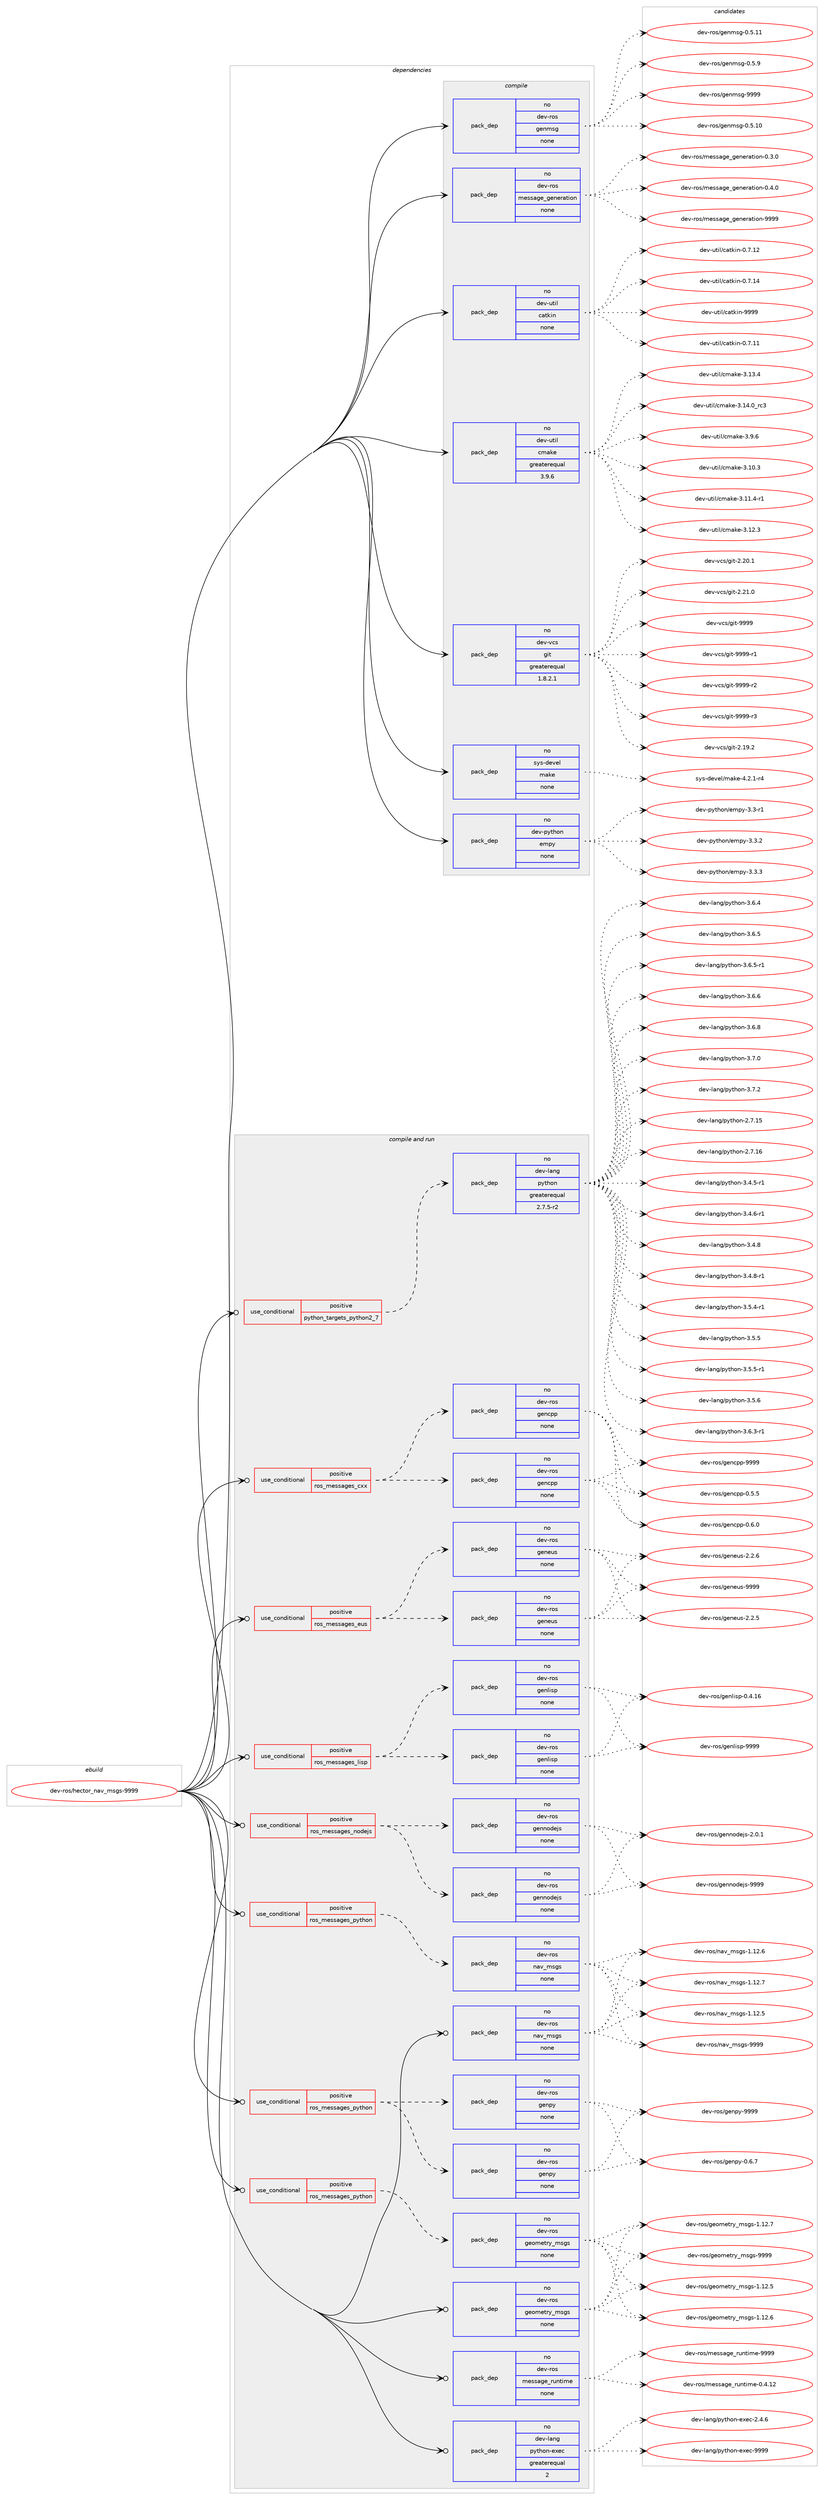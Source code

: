 digraph prolog {

# *************
# Graph options
# *************

newrank=true;
concentrate=true;
compound=true;
graph [rankdir=LR,fontname=Helvetica,fontsize=10,ranksep=1.5];#, ranksep=2.5, nodesep=0.2];
edge  [arrowhead=vee];
node  [fontname=Helvetica,fontsize=10];

# **********
# The ebuild
# **********

subgraph cluster_leftcol {
color=gray;
rank=same;
label=<<i>ebuild</i>>;
id [label="dev-ros/hector_nav_msgs-9999", color=red, width=4, href="../dev-ros/hector_nav_msgs-9999.svg"];
}

# ****************
# The dependencies
# ****************

subgraph cluster_midcol {
color=gray;
label=<<i>dependencies</i>>;
subgraph cluster_compile {
fillcolor="#eeeeee";
style=filled;
label=<<i>compile</i>>;
subgraph pack1045161 {
dependency1457218 [label=<<TABLE BORDER="0" CELLBORDER="1" CELLSPACING="0" CELLPADDING="4" WIDTH="220"><TR><TD ROWSPAN="6" CELLPADDING="30">pack_dep</TD></TR><TR><TD WIDTH="110">no</TD></TR><TR><TD>dev-python</TD></TR><TR><TD>empy</TD></TR><TR><TD>none</TD></TR><TR><TD></TD></TR></TABLE>>, shape=none, color=blue];
}
id:e -> dependency1457218:w [weight=20,style="solid",arrowhead="vee"];
subgraph pack1045162 {
dependency1457219 [label=<<TABLE BORDER="0" CELLBORDER="1" CELLSPACING="0" CELLPADDING="4" WIDTH="220"><TR><TD ROWSPAN="6" CELLPADDING="30">pack_dep</TD></TR><TR><TD WIDTH="110">no</TD></TR><TR><TD>dev-ros</TD></TR><TR><TD>genmsg</TD></TR><TR><TD>none</TD></TR><TR><TD></TD></TR></TABLE>>, shape=none, color=blue];
}
id:e -> dependency1457219:w [weight=20,style="solid",arrowhead="vee"];
subgraph pack1045163 {
dependency1457220 [label=<<TABLE BORDER="0" CELLBORDER="1" CELLSPACING="0" CELLPADDING="4" WIDTH="220"><TR><TD ROWSPAN="6" CELLPADDING="30">pack_dep</TD></TR><TR><TD WIDTH="110">no</TD></TR><TR><TD>dev-ros</TD></TR><TR><TD>message_generation</TD></TR><TR><TD>none</TD></TR><TR><TD></TD></TR></TABLE>>, shape=none, color=blue];
}
id:e -> dependency1457220:w [weight=20,style="solid",arrowhead="vee"];
subgraph pack1045164 {
dependency1457221 [label=<<TABLE BORDER="0" CELLBORDER="1" CELLSPACING="0" CELLPADDING="4" WIDTH="220"><TR><TD ROWSPAN="6" CELLPADDING="30">pack_dep</TD></TR><TR><TD WIDTH="110">no</TD></TR><TR><TD>dev-util</TD></TR><TR><TD>catkin</TD></TR><TR><TD>none</TD></TR><TR><TD></TD></TR></TABLE>>, shape=none, color=blue];
}
id:e -> dependency1457221:w [weight=20,style="solid",arrowhead="vee"];
subgraph pack1045165 {
dependency1457222 [label=<<TABLE BORDER="0" CELLBORDER="1" CELLSPACING="0" CELLPADDING="4" WIDTH="220"><TR><TD ROWSPAN="6" CELLPADDING="30">pack_dep</TD></TR><TR><TD WIDTH="110">no</TD></TR><TR><TD>dev-util</TD></TR><TR><TD>cmake</TD></TR><TR><TD>greaterequal</TD></TR><TR><TD>3.9.6</TD></TR></TABLE>>, shape=none, color=blue];
}
id:e -> dependency1457222:w [weight=20,style="solid",arrowhead="vee"];
subgraph pack1045166 {
dependency1457223 [label=<<TABLE BORDER="0" CELLBORDER="1" CELLSPACING="0" CELLPADDING="4" WIDTH="220"><TR><TD ROWSPAN="6" CELLPADDING="30">pack_dep</TD></TR><TR><TD WIDTH="110">no</TD></TR><TR><TD>dev-vcs</TD></TR><TR><TD>git</TD></TR><TR><TD>greaterequal</TD></TR><TR><TD>1.8.2.1</TD></TR></TABLE>>, shape=none, color=blue];
}
id:e -> dependency1457223:w [weight=20,style="solid",arrowhead="vee"];
subgraph pack1045167 {
dependency1457224 [label=<<TABLE BORDER="0" CELLBORDER="1" CELLSPACING="0" CELLPADDING="4" WIDTH="220"><TR><TD ROWSPAN="6" CELLPADDING="30">pack_dep</TD></TR><TR><TD WIDTH="110">no</TD></TR><TR><TD>sys-devel</TD></TR><TR><TD>make</TD></TR><TR><TD>none</TD></TR><TR><TD></TD></TR></TABLE>>, shape=none, color=blue];
}
id:e -> dependency1457224:w [weight=20,style="solid",arrowhead="vee"];
}
subgraph cluster_compileandrun {
fillcolor="#eeeeee";
style=filled;
label=<<i>compile and run</i>>;
subgraph cond388667 {
dependency1457225 [label=<<TABLE BORDER="0" CELLBORDER="1" CELLSPACING="0" CELLPADDING="4"><TR><TD ROWSPAN="3" CELLPADDING="10">use_conditional</TD></TR><TR><TD>positive</TD></TR><TR><TD>python_targets_python2_7</TD></TR></TABLE>>, shape=none, color=red];
subgraph pack1045168 {
dependency1457226 [label=<<TABLE BORDER="0" CELLBORDER="1" CELLSPACING="0" CELLPADDING="4" WIDTH="220"><TR><TD ROWSPAN="6" CELLPADDING="30">pack_dep</TD></TR><TR><TD WIDTH="110">no</TD></TR><TR><TD>dev-lang</TD></TR><TR><TD>python</TD></TR><TR><TD>greaterequal</TD></TR><TR><TD>2.7.5-r2</TD></TR></TABLE>>, shape=none, color=blue];
}
dependency1457225:e -> dependency1457226:w [weight=20,style="dashed",arrowhead="vee"];
}
id:e -> dependency1457225:w [weight=20,style="solid",arrowhead="odotvee"];
subgraph cond388668 {
dependency1457227 [label=<<TABLE BORDER="0" CELLBORDER="1" CELLSPACING="0" CELLPADDING="4"><TR><TD ROWSPAN="3" CELLPADDING="10">use_conditional</TD></TR><TR><TD>positive</TD></TR><TR><TD>ros_messages_cxx</TD></TR></TABLE>>, shape=none, color=red];
subgraph pack1045169 {
dependency1457228 [label=<<TABLE BORDER="0" CELLBORDER="1" CELLSPACING="0" CELLPADDING="4" WIDTH="220"><TR><TD ROWSPAN="6" CELLPADDING="30">pack_dep</TD></TR><TR><TD WIDTH="110">no</TD></TR><TR><TD>dev-ros</TD></TR><TR><TD>gencpp</TD></TR><TR><TD>none</TD></TR><TR><TD></TD></TR></TABLE>>, shape=none, color=blue];
}
dependency1457227:e -> dependency1457228:w [weight=20,style="dashed",arrowhead="vee"];
subgraph pack1045170 {
dependency1457229 [label=<<TABLE BORDER="0" CELLBORDER="1" CELLSPACING="0" CELLPADDING="4" WIDTH="220"><TR><TD ROWSPAN="6" CELLPADDING="30">pack_dep</TD></TR><TR><TD WIDTH="110">no</TD></TR><TR><TD>dev-ros</TD></TR><TR><TD>gencpp</TD></TR><TR><TD>none</TD></TR><TR><TD></TD></TR></TABLE>>, shape=none, color=blue];
}
dependency1457227:e -> dependency1457229:w [weight=20,style="dashed",arrowhead="vee"];
}
id:e -> dependency1457227:w [weight=20,style="solid",arrowhead="odotvee"];
subgraph cond388669 {
dependency1457230 [label=<<TABLE BORDER="0" CELLBORDER="1" CELLSPACING="0" CELLPADDING="4"><TR><TD ROWSPAN="3" CELLPADDING="10">use_conditional</TD></TR><TR><TD>positive</TD></TR><TR><TD>ros_messages_eus</TD></TR></TABLE>>, shape=none, color=red];
subgraph pack1045171 {
dependency1457231 [label=<<TABLE BORDER="0" CELLBORDER="1" CELLSPACING="0" CELLPADDING="4" WIDTH="220"><TR><TD ROWSPAN="6" CELLPADDING="30">pack_dep</TD></TR><TR><TD WIDTH="110">no</TD></TR><TR><TD>dev-ros</TD></TR><TR><TD>geneus</TD></TR><TR><TD>none</TD></TR><TR><TD></TD></TR></TABLE>>, shape=none, color=blue];
}
dependency1457230:e -> dependency1457231:w [weight=20,style="dashed",arrowhead="vee"];
subgraph pack1045172 {
dependency1457232 [label=<<TABLE BORDER="0" CELLBORDER="1" CELLSPACING="0" CELLPADDING="4" WIDTH="220"><TR><TD ROWSPAN="6" CELLPADDING="30">pack_dep</TD></TR><TR><TD WIDTH="110">no</TD></TR><TR><TD>dev-ros</TD></TR><TR><TD>geneus</TD></TR><TR><TD>none</TD></TR><TR><TD></TD></TR></TABLE>>, shape=none, color=blue];
}
dependency1457230:e -> dependency1457232:w [weight=20,style="dashed",arrowhead="vee"];
}
id:e -> dependency1457230:w [weight=20,style="solid",arrowhead="odotvee"];
subgraph cond388670 {
dependency1457233 [label=<<TABLE BORDER="0" CELLBORDER="1" CELLSPACING="0" CELLPADDING="4"><TR><TD ROWSPAN="3" CELLPADDING="10">use_conditional</TD></TR><TR><TD>positive</TD></TR><TR><TD>ros_messages_lisp</TD></TR></TABLE>>, shape=none, color=red];
subgraph pack1045173 {
dependency1457234 [label=<<TABLE BORDER="0" CELLBORDER="1" CELLSPACING="0" CELLPADDING="4" WIDTH="220"><TR><TD ROWSPAN="6" CELLPADDING="30">pack_dep</TD></TR><TR><TD WIDTH="110">no</TD></TR><TR><TD>dev-ros</TD></TR><TR><TD>genlisp</TD></TR><TR><TD>none</TD></TR><TR><TD></TD></TR></TABLE>>, shape=none, color=blue];
}
dependency1457233:e -> dependency1457234:w [weight=20,style="dashed",arrowhead="vee"];
subgraph pack1045174 {
dependency1457235 [label=<<TABLE BORDER="0" CELLBORDER="1" CELLSPACING="0" CELLPADDING="4" WIDTH="220"><TR><TD ROWSPAN="6" CELLPADDING="30">pack_dep</TD></TR><TR><TD WIDTH="110">no</TD></TR><TR><TD>dev-ros</TD></TR><TR><TD>genlisp</TD></TR><TR><TD>none</TD></TR><TR><TD></TD></TR></TABLE>>, shape=none, color=blue];
}
dependency1457233:e -> dependency1457235:w [weight=20,style="dashed",arrowhead="vee"];
}
id:e -> dependency1457233:w [weight=20,style="solid",arrowhead="odotvee"];
subgraph cond388671 {
dependency1457236 [label=<<TABLE BORDER="0" CELLBORDER="1" CELLSPACING="0" CELLPADDING="4"><TR><TD ROWSPAN="3" CELLPADDING="10">use_conditional</TD></TR><TR><TD>positive</TD></TR><TR><TD>ros_messages_nodejs</TD></TR></TABLE>>, shape=none, color=red];
subgraph pack1045175 {
dependency1457237 [label=<<TABLE BORDER="0" CELLBORDER="1" CELLSPACING="0" CELLPADDING="4" WIDTH="220"><TR><TD ROWSPAN="6" CELLPADDING="30">pack_dep</TD></TR><TR><TD WIDTH="110">no</TD></TR><TR><TD>dev-ros</TD></TR><TR><TD>gennodejs</TD></TR><TR><TD>none</TD></TR><TR><TD></TD></TR></TABLE>>, shape=none, color=blue];
}
dependency1457236:e -> dependency1457237:w [weight=20,style="dashed",arrowhead="vee"];
subgraph pack1045176 {
dependency1457238 [label=<<TABLE BORDER="0" CELLBORDER="1" CELLSPACING="0" CELLPADDING="4" WIDTH="220"><TR><TD ROWSPAN="6" CELLPADDING="30">pack_dep</TD></TR><TR><TD WIDTH="110">no</TD></TR><TR><TD>dev-ros</TD></TR><TR><TD>gennodejs</TD></TR><TR><TD>none</TD></TR><TR><TD></TD></TR></TABLE>>, shape=none, color=blue];
}
dependency1457236:e -> dependency1457238:w [weight=20,style="dashed",arrowhead="vee"];
}
id:e -> dependency1457236:w [weight=20,style="solid",arrowhead="odotvee"];
subgraph cond388672 {
dependency1457239 [label=<<TABLE BORDER="0" CELLBORDER="1" CELLSPACING="0" CELLPADDING="4"><TR><TD ROWSPAN="3" CELLPADDING="10">use_conditional</TD></TR><TR><TD>positive</TD></TR><TR><TD>ros_messages_python</TD></TR></TABLE>>, shape=none, color=red];
subgraph pack1045177 {
dependency1457240 [label=<<TABLE BORDER="0" CELLBORDER="1" CELLSPACING="0" CELLPADDING="4" WIDTH="220"><TR><TD ROWSPAN="6" CELLPADDING="30">pack_dep</TD></TR><TR><TD WIDTH="110">no</TD></TR><TR><TD>dev-ros</TD></TR><TR><TD>genpy</TD></TR><TR><TD>none</TD></TR><TR><TD></TD></TR></TABLE>>, shape=none, color=blue];
}
dependency1457239:e -> dependency1457240:w [weight=20,style="dashed",arrowhead="vee"];
subgraph pack1045178 {
dependency1457241 [label=<<TABLE BORDER="0" CELLBORDER="1" CELLSPACING="0" CELLPADDING="4" WIDTH="220"><TR><TD ROWSPAN="6" CELLPADDING="30">pack_dep</TD></TR><TR><TD WIDTH="110">no</TD></TR><TR><TD>dev-ros</TD></TR><TR><TD>genpy</TD></TR><TR><TD>none</TD></TR><TR><TD></TD></TR></TABLE>>, shape=none, color=blue];
}
dependency1457239:e -> dependency1457241:w [weight=20,style="dashed",arrowhead="vee"];
}
id:e -> dependency1457239:w [weight=20,style="solid",arrowhead="odotvee"];
subgraph cond388673 {
dependency1457242 [label=<<TABLE BORDER="0" CELLBORDER="1" CELLSPACING="0" CELLPADDING="4"><TR><TD ROWSPAN="3" CELLPADDING="10">use_conditional</TD></TR><TR><TD>positive</TD></TR><TR><TD>ros_messages_python</TD></TR></TABLE>>, shape=none, color=red];
subgraph pack1045179 {
dependency1457243 [label=<<TABLE BORDER="0" CELLBORDER="1" CELLSPACING="0" CELLPADDING="4" WIDTH="220"><TR><TD ROWSPAN="6" CELLPADDING="30">pack_dep</TD></TR><TR><TD WIDTH="110">no</TD></TR><TR><TD>dev-ros</TD></TR><TR><TD>geometry_msgs</TD></TR><TR><TD>none</TD></TR><TR><TD></TD></TR></TABLE>>, shape=none, color=blue];
}
dependency1457242:e -> dependency1457243:w [weight=20,style="dashed",arrowhead="vee"];
}
id:e -> dependency1457242:w [weight=20,style="solid",arrowhead="odotvee"];
subgraph cond388674 {
dependency1457244 [label=<<TABLE BORDER="0" CELLBORDER="1" CELLSPACING="0" CELLPADDING="4"><TR><TD ROWSPAN="3" CELLPADDING="10">use_conditional</TD></TR><TR><TD>positive</TD></TR><TR><TD>ros_messages_python</TD></TR></TABLE>>, shape=none, color=red];
subgraph pack1045180 {
dependency1457245 [label=<<TABLE BORDER="0" CELLBORDER="1" CELLSPACING="0" CELLPADDING="4" WIDTH="220"><TR><TD ROWSPAN="6" CELLPADDING="30">pack_dep</TD></TR><TR><TD WIDTH="110">no</TD></TR><TR><TD>dev-ros</TD></TR><TR><TD>nav_msgs</TD></TR><TR><TD>none</TD></TR><TR><TD></TD></TR></TABLE>>, shape=none, color=blue];
}
dependency1457244:e -> dependency1457245:w [weight=20,style="dashed",arrowhead="vee"];
}
id:e -> dependency1457244:w [weight=20,style="solid",arrowhead="odotvee"];
subgraph pack1045181 {
dependency1457246 [label=<<TABLE BORDER="0" CELLBORDER="1" CELLSPACING="0" CELLPADDING="4" WIDTH="220"><TR><TD ROWSPAN="6" CELLPADDING="30">pack_dep</TD></TR><TR><TD WIDTH="110">no</TD></TR><TR><TD>dev-lang</TD></TR><TR><TD>python-exec</TD></TR><TR><TD>greaterequal</TD></TR><TR><TD>2</TD></TR></TABLE>>, shape=none, color=blue];
}
id:e -> dependency1457246:w [weight=20,style="solid",arrowhead="odotvee"];
subgraph pack1045182 {
dependency1457247 [label=<<TABLE BORDER="0" CELLBORDER="1" CELLSPACING="0" CELLPADDING="4" WIDTH="220"><TR><TD ROWSPAN="6" CELLPADDING="30">pack_dep</TD></TR><TR><TD WIDTH="110">no</TD></TR><TR><TD>dev-ros</TD></TR><TR><TD>geometry_msgs</TD></TR><TR><TD>none</TD></TR><TR><TD></TD></TR></TABLE>>, shape=none, color=blue];
}
id:e -> dependency1457247:w [weight=20,style="solid",arrowhead="odotvee"];
subgraph pack1045183 {
dependency1457248 [label=<<TABLE BORDER="0" CELLBORDER="1" CELLSPACING="0" CELLPADDING="4" WIDTH="220"><TR><TD ROWSPAN="6" CELLPADDING="30">pack_dep</TD></TR><TR><TD WIDTH="110">no</TD></TR><TR><TD>dev-ros</TD></TR><TR><TD>message_runtime</TD></TR><TR><TD>none</TD></TR><TR><TD></TD></TR></TABLE>>, shape=none, color=blue];
}
id:e -> dependency1457248:w [weight=20,style="solid",arrowhead="odotvee"];
subgraph pack1045184 {
dependency1457249 [label=<<TABLE BORDER="0" CELLBORDER="1" CELLSPACING="0" CELLPADDING="4" WIDTH="220"><TR><TD ROWSPAN="6" CELLPADDING="30">pack_dep</TD></TR><TR><TD WIDTH="110">no</TD></TR><TR><TD>dev-ros</TD></TR><TR><TD>nav_msgs</TD></TR><TR><TD>none</TD></TR><TR><TD></TD></TR></TABLE>>, shape=none, color=blue];
}
id:e -> dependency1457249:w [weight=20,style="solid",arrowhead="odotvee"];
}
subgraph cluster_run {
fillcolor="#eeeeee";
style=filled;
label=<<i>run</i>>;
}
}

# **************
# The candidates
# **************

subgraph cluster_choices {
rank=same;
color=gray;
label=<<i>candidates</i>>;

subgraph choice1045161 {
color=black;
nodesep=1;
choice1001011184511212111610411111047101109112121455146514511449 [label="dev-python/empy-3.3-r1", color=red, width=4,href="../dev-python/empy-3.3-r1.svg"];
choice1001011184511212111610411111047101109112121455146514650 [label="dev-python/empy-3.3.2", color=red, width=4,href="../dev-python/empy-3.3.2.svg"];
choice1001011184511212111610411111047101109112121455146514651 [label="dev-python/empy-3.3.3", color=red, width=4,href="../dev-python/empy-3.3.3.svg"];
dependency1457218:e -> choice1001011184511212111610411111047101109112121455146514511449:w [style=dotted,weight="100"];
dependency1457218:e -> choice1001011184511212111610411111047101109112121455146514650:w [style=dotted,weight="100"];
dependency1457218:e -> choice1001011184511212111610411111047101109112121455146514651:w [style=dotted,weight="100"];
}
subgraph choice1045162 {
color=black;
nodesep=1;
choice100101118451141111154710310111010911510345484653464948 [label="dev-ros/genmsg-0.5.10", color=red, width=4,href="../dev-ros/genmsg-0.5.10.svg"];
choice100101118451141111154710310111010911510345484653464949 [label="dev-ros/genmsg-0.5.11", color=red, width=4,href="../dev-ros/genmsg-0.5.11.svg"];
choice1001011184511411111547103101110109115103454846534657 [label="dev-ros/genmsg-0.5.9", color=red, width=4,href="../dev-ros/genmsg-0.5.9.svg"];
choice10010111845114111115471031011101091151034557575757 [label="dev-ros/genmsg-9999", color=red, width=4,href="../dev-ros/genmsg-9999.svg"];
dependency1457219:e -> choice100101118451141111154710310111010911510345484653464948:w [style=dotted,weight="100"];
dependency1457219:e -> choice100101118451141111154710310111010911510345484653464949:w [style=dotted,weight="100"];
dependency1457219:e -> choice1001011184511411111547103101110109115103454846534657:w [style=dotted,weight="100"];
dependency1457219:e -> choice10010111845114111115471031011101091151034557575757:w [style=dotted,weight="100"];
}
subgraph choice1045163 {
color=black;
nodesep=1;
choice1001011184511411111547109101115115971031019510310111010111497116105111110454846514648 [label="dev-ros/message_generation-0.3.0", color=red, width=4,href="../dev-ros/message_generation-0.3.0.svg"];
choice1001011184511411111547109101115115971031019510310111010111497116105111110454846524648 [label="dev-ros/message_generation-0.4.0", color=red, width=4,href="../dev-ros/message_generation-0.4.0.svg"];
choice10010111845114111115471091011151159710310195103101110101114971161051111104557575757 [label="dev-ros/message_generation-9999", color=red, width=4,href="../dev-ros/message_generation-9999.svg"];
dependency1457220:e -> choice1001011184511411111547109101115115971031019510310111010111497116105111110454846514648:w [style=dotted,weight="100"];
dependency1457220:e -> choice1001011184511411111547109101115115971031019510310111010111497116105111110454846524648:w [style=dotted,weight="100"];
dependency1457220:e -> choice10010111845114111115471091011151159710310195103101110101114971161051111104557575757:w [style=dotted,weight="100"];
}
subgraph choice1045164 {
color=black;
nodesep=1;
choice1001011184511711610510847999711610710511045484655464949 [label="dev-util/catkin-0.7.11", color=red, width=4,href="../dev-util/catkin-0.7.11.svg"];
choice1001011184511711610510847999711610710511045484655464950 [label="dev-util/catkin-0.7.12", color=red, width=4,href="../dev-util/catkin-0.7.12.svg"];
choice1001011184511711610510847999711610710511045484655464952 [label="dev-util/catkin-0.7.14", color=red, width=4,href="../dev-util/catkin-0.7.14.svg"];
choice100101118451171161051084799971161071051104557575757 [label="dev-util/catkin-9999", color=red, width=4,href="../dev-util/catkin-9999.svg"];
dependency1457221:e -> choice1001011184511711610510847999711610710511045484655464949:w [style=dotted,weight="100"];
dependency1457221:e -> choice1001011184511711610510847999711610710511045484655464950:w [style=dotted,weight="100"];
dependency1457221:e -> choice1001011184511711610510847999711610710511045484655464952:w [style=dotted,weight="100"];
dependency1457221:e -> choice100101118451171161051084799971161071051104557575757:w [style=dotted,weight="100"];
}
subgraph choice1045165 {
color=black;
nodesep=1;
choice1001011184511711610510847991099710710145514649484651 [label="dev-util/cmake-3.10.3", color=red, width=4,href="../dev-util/cmake-3.10.3.svg"];
choice10010111845117116105108479910997107101455146494946524511449 [label="dev-util/cmake-3.11.4-r1", color=red, width=4,href="../dev-util/cmake-3.11.4-r1.svg"];
choice1001011184511711610510847991099710710145514649504651 [label="dev-util/cmake-3.12.3", color=red, width=4,href="../dev-util/cmake-3.12.3.svg"];
choice1001011184511711610510847991099710710145514649514652 [label="dev-util/cmake-3.13.4", color=red, width=4,href="../dev-util/cmake-3.13.4.svg"];
choice1001011184511711610510847991099710710145514649524648951149951 [label="dev-util/cmake-3.14.0_rc3", color=red, width=4,href="../dev-util/cmake-3.14.0_rc3.svg"];
choice10010111845117116105108479910997107101455146574654 [label="dev-util/cmake-3.9.6", color=red, width=4,href="../dev-util/cmake-3.9.6.svg"];
dependency1457222:e -> choice1001011184511711610510847991099710710145514649484651:w [style=dotted,weight="100"];
dependency1457222:e -> choice10010111845117116105108479910997107101455146494946524511449:w [style=dotted,weight="100"];
dependency1457222:e -> choice1001011184511711610510847991099710710145514649504651:w [style=dotted,weight="100"];
dependency1457222:e -> choice1001011184511711610510847991099710710145514649514652:w [style=dotted,weight="100"];
dependency1457222:e -> choice1001011184511711610510847991099710710145514649524648951149951:w [style=dotted,weight="100"];
dependency1457222:e -> choice10010111845117116105108479910997107101455146574654:w [style=dotted,weight="100"];
}
subgraph choice1045166 {
color=black;
nodesep=1;
choice10010111845118991154710310511645504649574650 [label="dev-vcs/git-2.19.2", color=red, width=4,href="../dev-vcs/git-2.19.2.svg"];
choice10010111845118991154710310511645504650484649 [label="dev-vcs/git-2.20.1", color=red, width=4,href="../dev-vcs/git-2.20.1.svg"];
choice10010111845118991154710310511645504650494648 [label="dev-vcs/git-2.21.0", color=red, width=4,href="../dev-vcs/git-2.21.0.svg"];
choice1001011184511899115471031051164557575757 [label="dev-vcs/git-9999", color=red, width=4,href="../dev-vcs/git-9999.svg"];
choice10010111845118991154710310511645575757574511449 [label="dev-vcs/git-9999-r1", color=red, width=4,href="../dev-vcs/git-9999-r1.svg"];
choice10010111845118991154710310511645575757574511450 [label="dev-vcs/git-9999-r2", color=red, width=4,href="../dev-vcs/git-9999-r2.svg"];
choice10010111845118991154710310511645575757574511451 [label="dev-vcs/git-9999-r3", color=red, width=4,href="../dev-vcs/git-9999-r3.svg"];
dependency1457223:e -> choice10010111845118991154710310511645504649574650:w [style=dotted,weight="100"];
dependency1457223:e -> choice10010111845118991154710310511645504650484649:w [style=dotted,weight="100"];
dependency1457223:e -> choice10010111845118991154710310511645504650494648:w [style=dotted,weight="100"];
dependency1457223:e -> choice1001011184511899115471031051164557575757:w [style=dotted,weight="100"];
dependency1457223:e -> choice10010111845118991154710310511645575757574511449:w [style=dotted,weight="100"];
dependency1457223:e -> choice10010111845118991154710310511645575757574511450:w [style=dotted,weight="100"];
dependency1457223:e -> choice10010111845118991154710310511645575757574511451:w [style=dotted,weight="100"];
}
subgraph choice1045167 {
color=black;
nodesep=1;
choice1151211154510010111810110847109971071014552465046494511452 [label="sys-devel/make-4.2.1-r4", color=red, width=4,href="../sys-devel/make-4.2.1-r4.svg"];
dependency1457224:e -> choice1151211154510010111810110847109971071014552465046494511452:w [style=dotted,weight="100"];
}
subgraph choice1045168 {
color=black;
nodesep=1;
choice10010111845108971101034711212111610411111045504655464953 [label="dev-lang/python-2.7.15", color=red, width=4,href="../dev-lang/python-2.7.15.svg"];
choice10010111845108971101034711212111610411111045504655464954 [label="dev-lang/python-2.7.16", color=red, width=4,href="../dev-lang/python-2.7.16.svg"];
choice1001011184510897110103471121211161041111104551465246534511449 [label="dev-lang/python-3.4.5-r1", color=red, width=4,href="../dev-lang/python-3.4.5-r1.svg"];
choice1001011184510897110103471121211161041111104551465246544511449 [label="dev-lang/python-3.4.6-r1", color=red, width=4,href="../dev-lang/python-3.4.6-r1.svg"];
choice100101118451089711010347112121116104111110455146524656 [label="dev-lang/python-3.4.8", color=red, width=4,href="../dev-lang/python-3.4.8.svg"];
choice1001011184510897110103471121211161041111104551465246564511449 [label="dev-lang/python-3.4.8-r1", color=red, width=4,href="../dev-lang/python-3.4.8-r1.svg"];
choice1001011184510897110103471121211161041111104551465346524511449 [label="dev-lang/python-3.5.4-r1", color=red, width=4,href="../dev-lang/python-3.5.4-r1.svg"];
choice100101118451089711010347112121116104111110455146534653 [label="dev-lang/python-3.5.5", color=red, width=4,href="../dev-lang/python-3.5.5.svg"];
choice1001011184510897110103471121211161041111104551465346534511449 [label="dev-lang/python-3.5.5-r1", color=red, width=4,href="../dev-lang/python-3.5.5-r1.svg"];
choice100101118451089711010347112121116104111110455146534654 [label="dev-lang/python-3.5.6", color=red, width=4,href="../dev-lang/python-3.5.6.svg"];
choice1001011184510897110103471121211161041111104551465446514511449 [label="dev-lang/python-3.6.3-r1", color=red, width=4,href="../dev-lang/python-3.6.3-r1.svg"];
choice100101118451089711010347112121116104111110455146544652 [label="dev-lang/python-3.6.4", color=red, width=4,href="../dev-lang/python-3.6.4.svg"];
choice100101118451089711010347112121116104111110455146544653 [label="dev-lang/python-3.6.5", color=red, width=4,href="../dev-lang/python-3.6.5.svg"];
choice1001011184510897110103471121211161041111104551465446534511449 [label="dev-lang/python-3.6.5-r1", color=red, width=4,href="../dev-lang/python-3.6.5-r1.svg"];
choice100101118451089711010347112121116104111110455146544654 [label="dev-lang/python-3.6.6", color=red, width=4,href="../dev-lang/python-3.6.6.svg"];
choice100101118451089711010347112121116104111110455146544656 [label="dev-lang/python-3.6.8", color=red, width=4,href="../dev-lang/python-3.6.8.svg"];
choice100101118451089711010347112121116104111110455146554648 [label="dev-lang/python-3.7.0", color=red, width=4,href="../dev-lang/python-3.7.0.svg"];
choice100101118451089711010347112121116104111110455146554650 [label="dev-lang/python-3.7.2", color=red, width=4,href="../dev-lang/python-3.7.2.svg"];
dependency1457226:e -> choice10010111845108971101034711212111610411111045504655464953:w [style=dotted,weight="100"];
dependency1457226:e -> choice10010111845108971101034711212111610411111045504655464954:w [style=dotted,weight="100"];
dependency1457226:e -> choice1001011184510897110103471121211161041111104551465246534511449:w [style=dotted,weight="100"];
dependency1457226:e -> choice1001011184510897110103471121211161041111104551465246544511449:w [style=dotted,weight="100"];
dependency1457226:e -> choice100101118451089711010347112121116104111110455146524656:w [style=dotted,weight="100"];
dependency1457226:e -> choice1001011184510897110103471121211161041111104551465246564511449:w [style=dotted,weight="100"];
dependency1457226:e -> choice1001011184510897110103471121211161041111104551465346524511449:w [style=dotted,weight="100"];
dependency1457226:e -> choice100101118451089711010347112121116104111110455146534653:w [style=dotted,weight="100"];
dependency1457226:e -> choice1001011184510897110103471121211161041111104551465346534511449:w [style=dotted,weight="100"];
dependency1457226:e -> choice100101118451089711010347112121116104111110455146534654:w [style=dotted,weight="100"];
dependency1457226:e -> choice1001011184510897110103471121211161041111104551465446514511449:w [style=dotted,weight="100"];
dependency1457226:e -> choice100101118451089711010347112121116104111110455146544652:w [style=dotted,weight="100"];
dependency1457226:e -> choice100101118451089711010347112121116104111110455146544653:w [style=dotted,weight="100"];
dependency1457226:e -> choice1001011184510897110103471121211161041111104551465446534511449:w [style=dotted,weight="100"];
dependency1457226:e -> choice100101118451089711010347112121116104111110455146544654:w [style=dotted,weight="100"];
dependency1457226:e -> choice100101118451089711010347112121116104111110455146544656:w [style=dotted,weight="100"];
dependency1457226:e -> choice100101118451089711010347112121116104111110455146554648:w [style=dotted,weight="100"];
dependency1457226:e -> choice100101118451089711010347112121116104111110455146554650:w [style=dotted,weight="100"];
}
subgraph choice1045169 {
color=black;
nodesep=1;
choice100101118451141111154710310111099112112454846534653 [label="dev-ros/gencpp-0.5.5", color=red, width=4,href="../dev-ros/gencpp-0.5.5.svg"];
choice100101118451141111154710310111099112112454846544648 [label="dev-ros/gencpp-0.6.0", color=red, width=4,href="../dev-ros/gencpp-0.6.0.svg"];
choice1001011184511411111547103101110991121124557575757 [label="dev-ros/gencpp-9999", color=red, width=4,href="../dev-ros/gencpp-9999.svg"];
dependency1457228:e -> choice100101118451141111154710310111099112112454846534653:w [style=dotted,weight="100"];
dependency1457228:e -> choice100101118451141111154710310111099112112454846544648:w [style=dotted,weight="100"];
dependency1457228:e -> choice1001011184511411111547103101110991121124557575757:w [style=dotted,weight="100"];
}
subgraph choice1045170 {
color=black;
nodesep=1;
choice100101118451141111154710310111099112112454846534653 [label="dev-ros/gencpp-0.5.5", color=red, width=4,href="../dev-ros/gencpp-0.5.5.svg"];
choice100101118451141111154710310111099112112454846544648 [label="dev-ros/gencpp-0.6.0", color=red, width=4,href="../dev-ros/gencpp-0.6.0.svg"];
choice1001011184511411111547103101110991121124557575757 [label="dev-ros/gencpp-9999", color=red, width=4,href="../dev-ros/gencpp-9999.svg"];
dependency1457229:e -> choice100101118451141111154710310111099112112454846534653:w [style=dotted,weight="100"];
dependency1457229:e -> choice100101118451141111154710310111099112112454846544648:w [style=dotted,weight="100"];
dependency1457229:e -> choice1001011184511411111547103101110991121124557575757:w [style=dotted,weight="100"];
}
subgraph choice1045171 {
color=black;
nodesep=1;
choice1001011184511411111547103101110101117115455046504653 [label="dev-ros/geneus-2.2.5", color=red, width=4,href="../dev-ros/geneus-2.2.5.svg"];
choice1001011184511411111547103101110101117115455046504654 [label="dev-ros/geneus-2.2.6", color=red, width=4,href="../dev-ros/geneus-2.2.6.svg"];
choice10010111845114111115471031011101011171154557575757 [label="dev-ros/geneus-9999", color=red, width=4,href="../dev-ros/geneus-9999.svg"];
dependency1457231:e -> choice1001011184511411111547103101110101117115455046504653:w [style=dotted,weight="100"];
dependency1457231:e -> choice1001011184511411111547103101110101117115455046504654:w [style=dotted,weight="100"];
dependency1457231:e -> choice10010111845114111115471031011101011171154557575757:w [style=dotted,weight="100"];
}
subgraph choice1045172 {
color=black;
nodesep=1;
choice1001011184511411111547103101110101117115455046504653 [label="dev-ros/geneus-2.2.5", color=red, width=4,href="../dev-ros/geneus-2.2.5.svg"];
choice1001011184511411111547103101110101117115455046504654 [label="dev-ros/geneus-2.2.6", color=red, width=4,href="../dev-ros/geneus-2.2.6.svg"];
choice10010111845114111115471031011101011171154557575757 [label="dev-ros/geneus-9999", color=red, width=4,href="../dev-ros/geneus-9999.svg"];
dependency1457232:e -> choice1001011184511411111547103101110101117115455046504653:w [style=dotted,weight="100"];
dependency1457232:e -> choice1001011184511411111547103101110101117115455046504654:w [style=dotted,weight="100"];
dependency1457232:e -> choice10010111845114111115471031011101011171154557575757:w [style=dotted,weight="100"];
}
subgraph choice1045173 {
color=black;
nodesep=1;
choice100101118451141111154710310111010810511511245484652464954 [label="dev-ros/genlisp-0.4.16", color=red, width=4,href="../dev-ros/genlisp-0.4.16.svg"];
choice10010111845114111115471031011101081051151124557575757 [label="dev-ros/genlisp-9999", color=red, width=4,href="../dev-ros/genlisp-9999.svg"];
dependency1457234:e -> choice100101118451141111154710310111010810511511245484652464954:w [style=dotted,weight="100"];
dependency1457234:e -> choice10010111845114111115471031011101081051151124557575757:w [style=dotted,weight="100"];
}
subgraph choice1045174 {
color=black;
nodesep=1;
choice100101118451141111154710310111010810511511245484652464954 [label="dev-ros/genlisp-0.4.16", color=red, width=4,href="../dev-ros/genlisp-0.4.16.svg"];
choice10010111845114111115471031011101081051151124557575757 [label="dev-ros/genlisp-9999", color=red, width=4,href="../dev-ros/genlisp-9999.svg"];
dependency1457235:e -> choice100101118451141111154710310111010810511511245484652464954:w [style=dotted,weight="100"];
dependency1457235:e -> choice10010111845114111115471031011101081051151124557575757:w [style=dotted,weight="100"];
}
subgraph choice1045175 {
color=black;
nodesep=1;
choice1001011184511411111547103101110110111100101106115455046484649 [label="dev-ros/gennodejs-2.0.1", color=red, width=4,href="../dev-ros/gennodejs-2.0.1.svg"];
choice10010111845114111115471031011101101111001011061154557575757 [label="dev-ros/gennodejs-9999", color=red, width=4,href="../dev-ros/gennodejs-9999.svg"];
dependency1457237:e -> choice1001011184511411111547103101110110111100101106115455046484649:w [style=dotted,weight="100"];
dependency1457237:e -> choice10010111845114111115471031011101101111001011061154557575757:w [style=dotted,weight="100"];
}
subgraph choice1045176 {
color=black;
nodesep=1;
choice1001011184511411111547103101110110111100101106115455046484649 [label="dev-ros/gennodejs-2.0.1", color=red, width=4,href="../dev-ros/gennodejs-2.0.1.svg"];
choice10010111845114111115471031011101101111001011061154557575757 [label="dev-ros/gennodejs-9999", color=red, width=4,href="../dev-ros/gennodejs-9999.svg"];
dependency1457238:e -> choice1001011184511411111547103101110110111100101106115455046484649:w [style=dotted,weight="100"];
dependency1457238:e -> choice10010111845114111115471031011101101111001011061154557575757:w [style=dotted,weight="100"];
}
subgraph choice1045177 {
color=black;
nodesep=1;
choice1001011184511411111547103101110112121454846544655 [label="dev-ros/genpy-0.6.7", color=red, width=4,href="../dev-ros/genpy-0.6.7.svg"];
choice10010111845114111115471031011101121214557575757 [label="dev-ros/genpy-9999", color=red, width=4,href="../dev-ros/genpy-9999.svg"];
dependency1457240:e -> choice1001011184511411111547103101110112121454846544655:w [style=dotted,weight="100"];
dependency1457240:e -> choice10010111845114111115471031011101121214557575757:w [style=dotted,weight="100"];
}
subgraph choice1045178 {
color=black;
nodesep=1;
choice1001011184511411111547103101110112121454846544655 [label="dev-ros/genpy-0.6.7", color=red, width=4,href="../dev-ros/genpy-0.6.7.svg"];
choice10010111845114111115471031011101121214557575757 [label="dev-ros/genpy-9999", color=red, width=4,href="../dev-ros/genpy-9999.svg"];
dependency1457241:e -> choice1001011184511411111547103101110112121454846544655:w [style=dotted,weight="100"];
dependency1457241:e -> choice10010111845114111115471031011101121214557575757:w [style=dotted,weight="100"];
}
subgraph choice1045179 {
color=black;
nodesep=1;
choice10010111845114111115471031011111091011161141219510911510311545494649504653 [label="dev-ros/geometry_msgs-1.12.5", color=red, width=4,href="../dev-ros/geometry_msgs-1.12.5.svg"];
choice10010111845114111115471031011111091011161141219510911510311545494649504654 [label="dev-ros/geometry_msgs-1.12.6", color=red, width=4,href="../dev-ros/geometry_msgs-1.12.6.svg"];
choice10010111845114111115471031011111091011161141219510911510311545494649504655 [label="dev-ros/geometry_msgs-1.12.7", color=red, width=4,href="../dev-ros/geometry_msgs-1.12.7.svg"];
choice1001011184511411111547103101111109101116114121951091151031154557575757 [label="dev-ros/geometry_msgs-9999", color=red, width=4,href="../dev-ros/geometry_msgs-9999.svg"];
dependency1457243:e -> choice10010111845114111115471031011111091011161141219510911510311545494649504653:w [style=dotted,weight="100"];
dependency1457243:e -> choice10010111845114111115471031011111091011161141219510911510311545494649504654:w [style=dotted,weight="100"];
dependency1457243:e -> choice10010111845114111115471031011111091011161141219510911510311545494649504655:w [style=dotted,weight="100"];
dependency1457243:e -> choice1001011184511411111547103101111109101116114121951091151031154557575757:w [style=dotted,weight="100"];
}
subgraph choice1045180 {
color=black;
nodesep=1;
choice1001011184511411111547110971189510911510311545494649504653 [label="dev-ros/nav_msgs-1.12.5", color=red, width=4,href="../dev-ros/nav_msgs-1.12.5.svg"];
choice1001011184511411111547110971189510911510311545494649504654 [label="dev-ros/nav_msgs-1.12.6", color=red, width=4,href="../dev-ros/nav_msgs-1.12.6.svg"];
choice1001011184511411111547110971189510911510311545494649504655 [label="dev-ros/nav_msgs-1.12.7", color=red, width=4,href="../dev-ros/nav_msgs-1.12.7.svg"];
choice100101118451141111154711097118951091151031154557575757 [label="dev-ros/nav_msgs-9999", color=red, width=4,href="../dev-ros/nav_msgs-9999.svg"];
dependency1457245:e -> choice1001011184511411111547110971189510911510311545494649504653:w [style=dotted,weight="100"];
dependency1457245:e -> choice1001011184511411111547110971189510911510311545494649504654:w [style=dotted,weight="100"];
dependency1457245:e -> choice1001011184511411111547110971189510911510311545494649504655:w [style=dotted,weight="100"];
dependency1457245:e -> choice100101118451141111154711097118951091151031154557575757:w [style=dotted,weight="100"];
}
subgraph choice1045181 {
color=black;
nodesep=1;
choice1001011184510897110103471121211161041111104510112010199455046524654 [label="dev-lang/python-exec-2.4.6", color=red, width=4,href="../dev-lang/python-exec-2.4.6.svg"];
choice10010111845108971101034711212111610411111045101120101994557575757 [label="dev-lang/python-exec-9999", color=red, width=4,href="../dev-lang/python-exec-9999.svg"];
dependency1457246:e -> choice1001011184510897110103471121211161041111104510112010199455046524654:w [style=dotted,weight="100"];
dependency1457246:e -> choice10010111845108971101034711212111610411111045101120101994557575757:w [style=dotted,weight="100"];
}
subgraph choice1045182 {
color=black;
nodesep=1;
choice10010111845114111115471031011111091011161141219510911510311545494649504653 [label="dev-ros/geometry_msgs-1.12.5", color=red, width=4,href="../dev-ros/geometry_msgs-1.12.5.svg"];
choice10010111845114111115471031011111091011161141219510911510311545494649504654 [label="dev-ros/geometry_msgs-1.12.6", color=red, width=4,href="../dev-ros/geometry_msgs-1.12.6.svg"];
choice10010111845114111115471031011111091011161141219510911510311545494649504655 [label="dev-ros/geometry_msgs-1.12.7", color=red, width=4,href="../dev-ros/geometry_msgs-1.12.7.svg"];
choice1001011184511411111547103101111109101116114121951091151031154557575757 [label="dev-ros/geometry_msgs-9999", color=red, width=4,href="../dev-ros/geometry_msgs-9999.svg"];
dependency1457247:e -> choice10010111845114111115471031011111091011161141219510911510311545494649504653:w [style=dotted,weight="100"];
dependency1457247:e -> choice10010111845114111115471031011111091011161141219510911510311545494649504654:w [style=dotted,weight="100"];
dependency1457247:e -> choice10010111845114111115471031011111091011161141219510911510311545494649504655:w [style=dotted,weight="100"];
dependency1457247:e -> choice1001011184511411111547103101111109101116114121951091151031154557575757:w [style=dotted,weight="100"];
}
subgraph choice1045183 {
color=black;
nodesep=1;
choice1001011184511411111547109101115115971031019511411711011610510910145484652464950 [label="dev-ros/message_runtime-0.4.12", color=red, width=4,href="../dev-ros/message_runtime-0.4.12.svg"];
choice100101118451141111154710910111511597103101951141171101161051091014557575757 [label="dev-ros/message_runtime-9999", color=red, width=4,href="../dev-ros/message_runtime-9999.svg"];
dependency1457248:e -> choice1001011184511411111547109101115115971031019511411711011610510910145484652464950:w [style=dotted,weight="100"];
dependency1457248:e -> choice100101118451141111154710910111511597103101951141171101161051091014557575757:w [style=dotted,weight="100"];
}
subgraph choice1045184 {
color=black;
nodesep=1;
choice1001011184511411111547110971189510911510311545494649504653 [label="dev-ros/nav_msgs-1.12.5", color=red, width=4,href="../dev-ros/nav_msgs-1.12.5.svg"];
choice1001011184511411111547110971189510911510311545494649504654 [label="dev-ros/nav_msgs-1.12.6", color=red, width=4,href="../dev-ros/nav_msgs-1.12.6.svg"];
choice1001011184511411111547110971189510911510311545494649504655 [label="dev-ros/nav_msgs-1.12.7", color=red, width=4,href="../dev-ros/nav_msgs-1.12.7.svg"];
choice100101118451141111154711097118951091151031154557575757 [label="dev-ros/nav_msgs-9999", color=red, width=4,href="../dev-ros/nav_msgs-9999.svg"];
dependency1457249:e -> choice1001011184511411111547110971189510911510311545494649504653:w [style=dotted,weight="100"];
dependency1457249:e -> choice1001011184511411111547110971189510911510311545494649504654:w [style=dotted,weight="100"];
dependency1457249:e -> choice1001011184511411111547110971189510911510311545494649504655:w [style=dotted,weight="100"];
dependency1457249:e -> choice100101118451141111154711097118951091151031154557575757:w [style=dotted,weight="100"];
}
}

}
